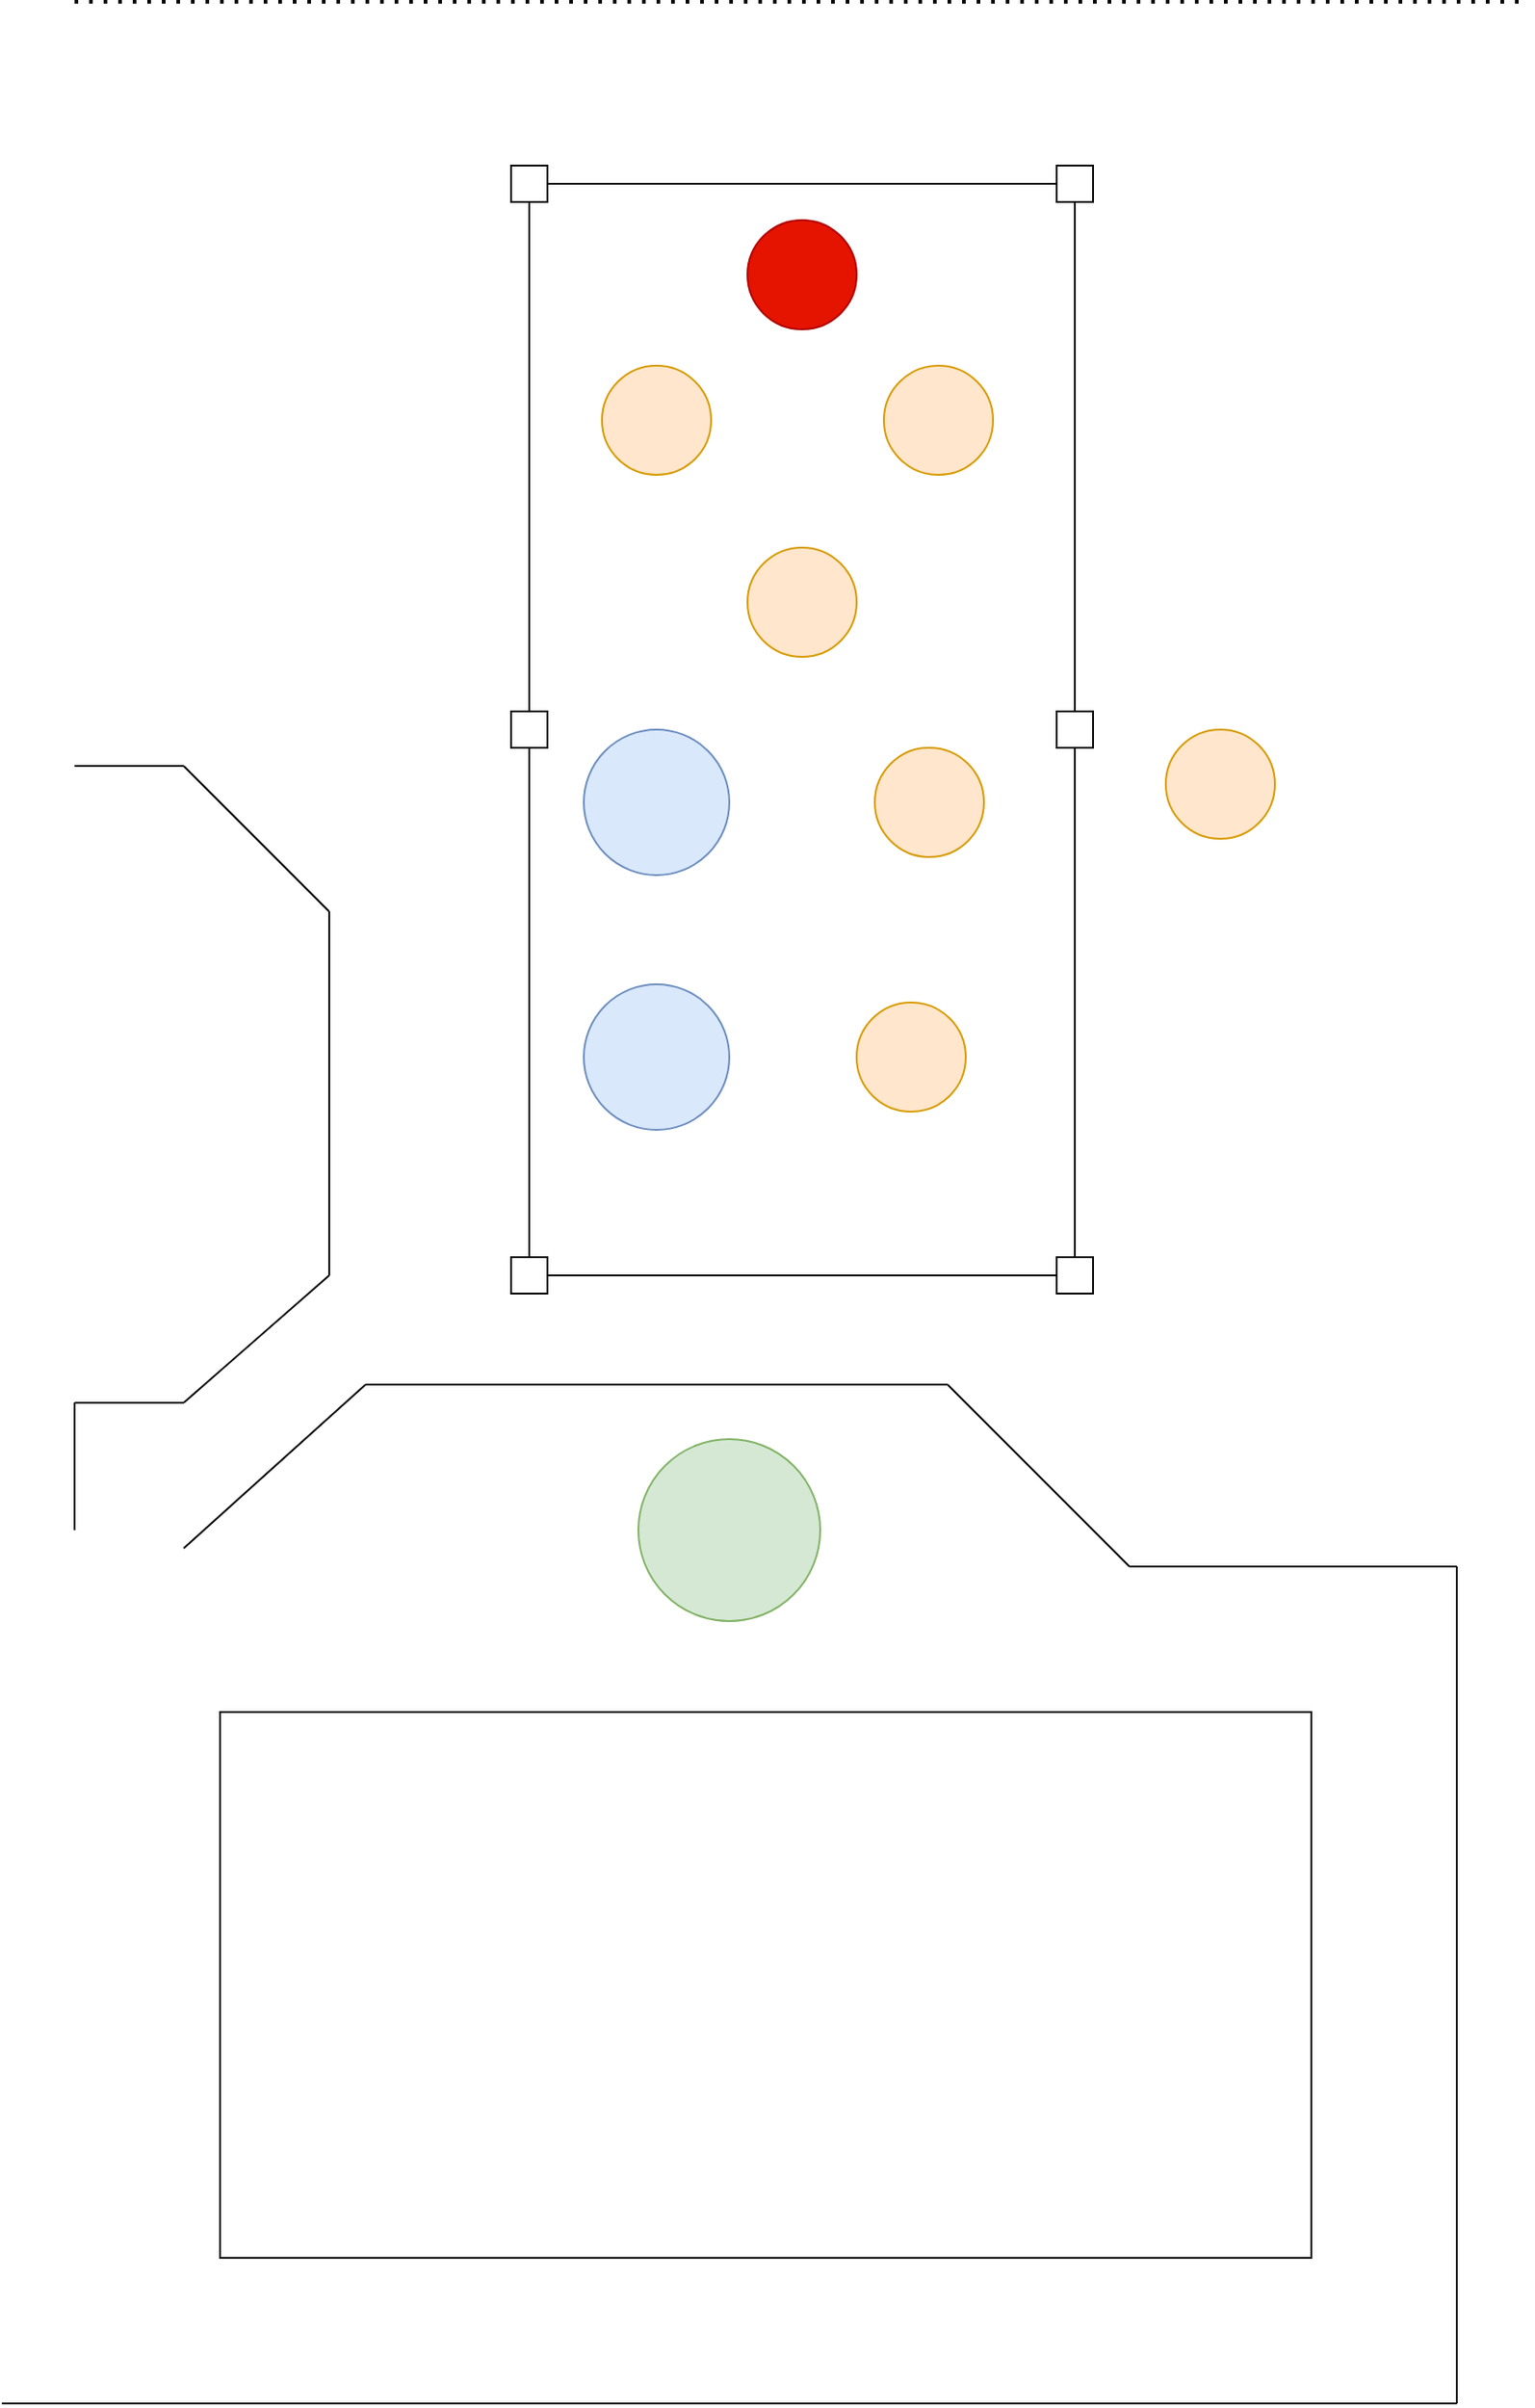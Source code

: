 <mxfile version="13.7.5" type="github">
  <diagram id="uulytQKkzae5PtRUYMhv" name="Page-1">
    <mxGraphModel dx="1537" dy="1004" grid="1" gridSize="10" guides="1" tooltips="1" connect="1" arrows="1" fold="1" page="1" pageScale="1" pageWidth="850" pageHeight="1100" math="0" shadow="0">
      <root>
        <mxCell id="0" />
        <mxCell id="1" parent="0" />
        <mxCell id="eQk9daAGEDzLk_GABMNR-2" value="" style="rounded=0;whiteSpace=wrap;html=1;" vertex="1" parent="1">
          <mxGeometry x="290" y="120" width="300" height="600" as="geometry" />
        </mxCell>
        <mxCell id="eQk9daAGEDzLk_GABMNR-3" value="" style="ellipse;whiteSpace=wrap;html=1;aspect=fixed;fillColor=#dae8fc;strokeColor=#6c8ebf;" vertex="1" parent="1">
          <mxGeometry x="320" y="420" width="80" height="80" as="geometry" />
        </mxCell>
        <mxCell id="eQk9daAGEDzLk_GABMNR-4" value="" style="ellipse;whiteSpace=wrap;html=1;aspect=fixed;fillColor=#e51400;strokeColor=#B20000;fontColor=#ffffff;" vertex="1" parent="1">
          <mxGeometry x="410" y="140" width="60" height="60" as="geometry" />
        </mxCell>
        <mxCell id="eQk9daAGEDzLk_GABMNR-5" value="" style="ellipse;whiteSpace=wrap;html=1;aspect=fixed;fillColor=#d5e8d4;strokeColor=#82b366;" vertex="1" parent="1">
          <mxGeometry x="350" y="810" width="100" height="100" as="geometry" />
        </mxCell>
        <mxCell id="eQk9daAGEDzLk_GABMNR-6" value="" style="ellipse;whiteSpace=wrap;html=1;aspect=fixed;fillColor=#dae8fc;strokeColor=#6c8ebf;" vertex="1" parent="1">
          <mxGeometry x="320" y="560" width="80" height="80" as="geometry" />
        </mxCell>
        <mxCell id="eQk9daAGEDzLk_GABMNR-7" value="" style="ellipse;whiteSpace=wrap;html=1;aspect=fixed;fillColor=#ffe6cc;strokeColor=#d79b00;" vertex="1" parent="1">
          <mxGeometry x="480" y="430" width="60" height="60" as="geometry" />
        </mxCell>
        <mxCell id="eQk9daAGEDzLk_GABMNR-8" value="" style="ellipse;whiteSpace=wrap;html=1;aspect=fixed;fillColor=#ffe6cc;strokeColor=#d79b00;" vertex="1" parent="1">
          <mxGeometry x="410" y="320" width="60" height="60" as="geometry" />
        </mxCell>
        <mxCell id="eQk9daAGEDzLk_GABMNR-9" value="" style="ellipse;whiteSpace=wrap;html=1;aspect=fixed;fillColor=#ffe6cc;strokeColor=#d79b00;" vertex="1" parent="1">
          <mxGeometry x="640" y="420" width="60" height="60" as="geometry" />
        </mxCell>
        <mxCell id="eQk9daAGEDzLk_GABMNR-10" value="" style="ellipse;whiteSpace=wrap;html=1;aspect=fixed;fillColor=#ffe6cc;strokeColor=#d79b00;" vertex="1" parent="1">
          <mxGeometry x="330" y="220" width="60" height="60" as="geometry" />
        </mxCell>
        <mxCell id="eQk9daAGEDzLk_GABMNR-11" value="" style="ellipse;whiteSpace=wrap;html=1;aspect=fixed;fillColor=#ffe6cc;strokeColor=#d79b00;" vertex="1" parent="1">
          <mxGeometry x="485" y="220" width="60" height="60" as="geometry" />
        </mxCell>
        <mxCell id="eQk9daAGEDzLk_GABMNR-12" value="" style="ellipse;whiteSpace=wrap;html=1;aspect=fixed;fillColor=#ffe6cc;strokeColor=#d79b00;" vertex="1" parent="1">
          <mxGeometry x="470" y="570" width="60" height="60" as="geometry" />
        </mxCell>
        <mxCell id="eQk9daAGEDzLk_GABMNR-18" value="" style="whiteSpace=wrap;html=1;aspect=fixed;" vertex="1" parent="1">
          <mxGeometry x="580" y="410" width="20" height="20" as="geometry" />
        </mxCell>
        <mxCell id="eQk9daAGEDzLk_GABMNR-20" value="" style="whiteSpace=wrap;html=1;aspect=fixed;" vertex="1" parent="1">
          <mxGeometry x="280" y="410" width="20" height="20" as="geometry" />
        </mxCell>
        <mxCell id="eQk9daAGEDzLk_GABMNR-22" value="" style="whiteSpace=wrap;html=1;aspect=fixed;" vertex="1" parent="1">
          <mxGeometry x="280" y="110" width="20" height="20" as="geometry" />
        </mxCell>
        <mxCell id="eQk9daAGEDzLk_GABMNR-24" value="" style="whiteSpace=wrap;html=1;aspect=fixed;" vertex="1" parent="1">
          <mxGeometry x="580" y="110" width="20" height="20" as="geometry" />
        </mxCell>
        <mxCell id="eQk9daAGEDzLk_GABMNR-26" value="" style="whiteSpace=wrap;html=1;aspect=fixed;" vertex="1" parent="1">
          <mxGeometry x="580" y="710" width="20" height="20" as="geometry" />
        </mxCell>
        <mxCell id="eQk9daAGEDzLk_GABMNR-27" value="" style="whiteSpace=wrap;html=1;aspect=fixed;" vertex="1" parent="1">
          <mxGeometry x="280" y="710" width="20" height="20" as="geometry" />
        </mxCell>
        <mxCell id="eQk9daAGEDzLk_GABMNR-28" value="" style="endArrow=none;html=1;" edge="1" parent="1">
          <mxGeometry width="50" height="50" relative="1" as="geometry">
            <mxPoint x="180" y="720" as="sourcePoint" />
            <mxPoint x="180" y="520" as="targetPoint" />
          </mxGeometry>
        </mxCell>
        <mxCell id="eQk9daAGEDzLk_GABMNR-29" value="" style="endArrow=none;html=1;" edge="1" parent="1">
          <mxGeometry width="50" height="50" relative="1" as="geometry">
            <mxPoint x="180" y="520" as="sourcePoint" />
            <mxPoint x="100" y="440" as="targetPoint" />
          </mxGeometry>
        </mxCell>
        <mxCell id="eQk9daAGEDzLk_GABMNR-30" value="" style="endArrow=none;html=1;" edge="1" parent="1">
          <mxGeometry width="50" height="50" relative="1" as="geometry">
            <mxPoint x="180" y="720" as="sourcePoint" />
            <mxPoint x="100" y="790" as="targetPoint" />
          </mxGeometry>
        </mxCell>
        <mxCell id="eQk9daAGEDzLk_GABMNR-32" value="" style="endArrow=none;html=1;" edge="1" parent="1">
          <mxGeometry width="50" height="50" relative="1" as="geometry">
            <mxPoint x="200" y="780" as="sourcePoint" />
            <mxPoint x="520" y="780" as="targetPoint" />
          </mxGeometry>
        </mxCell>
        <mxCell id="eQk9daAGEDzLk_GABMNR-35" value="" style="endArrow=none;html=1;" edge="1" parent="1">
          <mxGeometry width="50" height="50" relative="1" as="geometry">
            <mxPoint x="520" y="780" as="sourcePoint" />
            <mxPoint x="620" y="880" as="targetPoint" />
          </mxGeometry>
        </mxCell>
        <mxCell id="eQk9daAGEDzLk_GABMNR-36" value="" style="endArrow=none;html=1;" edge="1" parent="1">
          <mxGeometry width="50" height="50" relative="1" as="geometry">
            <mxPoint x="200" y="780" as="sourcePoint" />
            <mxPoint x="100" y="870" as="targetPoint" />
          </mxGeometry>
        </mxCell>
        <mxCell id="eQk9daAGEDzLk_GABMNR-37" value="" style="endArrow=none;html=1;" edge="1" parent="1">
          <mxGeometry width="50" height="50" relative="1" as="geometry">
            <mxPoint x="40" y="790" as="sourcePoint" />
            <mxPoint x="100" y="790" as="targetPoint" />
          </mxGeometry>
        </mxCell>
        <mxCell id="eQk9daAGEDzLk_GABMNR-38" value="" style="endArrow=none;html=1;" edge="1" parent="1">
          <mxGeometry width="50" height="50" relative="1" as="geometry">
            <mxPoint x="40" y="860" as="sourcePoint" />
            <mxPoint x="40" y="790" as="targetPoint" />
          </mxGeometry>
        </mxCell>
        <mxCell id="eQk9daAGEDzLk_GABMNR-39" value="" style="endArrow=none;html=1;" edge="1" parent="1">
          <mxGeometry width="50" height="50" relative="1" as="geometry">
            <mxPoint x="620" y="880" as="sourcePoint" />
            <mxPoint x="800" y="880" as="targetPoint" />
          </mxGeometry>
        </mxCell>
        <mxCell id="eQk9daAGEDzLk_GABMNR-40" value="" style="endArrow=none;html=1;" edge="1" parent="1">
          <mxGeometry width="50" height="50" relative="1" as="geometry">
            <mxPoint x="800" y="1340" as="sourcePoint" />
            <mxPoint x="800" y="880" as="targetPoint" />
          </mxGeometry>
        </mxCell>
        <mxCell id="eQk9daAGEDzLk_GABMNR-41" value="" style="endArrow=none;html=1;" edge="1" parent="1">
          <mxGeometry width="50" height="50" relative="1" as="geometry">
            <mxPoint x="40" y="440" as="sourcePoint" />
            <mxPoint x="100" y="440" as="targetPoint" />
          </mxGeometry>
        </mxCell>
        <mxCell id="eQk9daAGEDzLk_GABMNR-42" value="" style="endArrow=none;dashed=1;html=1;dashPattern=1 3;strokeWidth=2;" edge="1" parent="1">
          <mxGeometry width="50" height="50" relative="1" as="geometry">
            <mxPoint x="40" y="20" as="sourcePoint" />
            <mxPoint x="840" y="20" as="targetPoint" />
          </mxGeometry>
        </mxCell>
        <mxCell id="eQk9daAGEDzLk_GABMNR-43" value="" style="rounded=0;whiteSpace=wrap;html=1;" vertex="1" parent="1">
          <mxGeometry x="120" y="960" width="600" height="300" as="geometry" />
        </mxCell>
        <mxCell id="eQk9daAGEDzLk_GABMNR-45" value="" style="endArrow=none;html=1;" edge="1" parent="1">
          <mxGeometry width="50" height="50" relative="1" as="geometry">
            <mxPoint y="1340" as="sourcePoint" />
            <mxPoint x="800" y="1340" as="targetPoint" />
          </mxGeometry>
        </mxCell>
      </root>
    </mxGraphModel>
  </diagram>
</mxfile>
